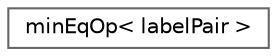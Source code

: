 digraph "Graphical Class Hierarchy"
{
 // LATEX_PDF_SIZE
  bgcolor="transparent";
  edge [fontname=Helvetica,fontsize=10,labelfontname=Helvetica,labelfontsize=10];
  node [fontname=Helvetica,fontsize=10,shape=box,height=0.2,width=0.4];
  rankdir="LR";
  Node0 [id="Node000000",label="minEqOp\< labelPair \>",height=0.2,width=0.4,color="grey40", fillcolor="white", style="filled",URL="$classFoam_1_1minEqOp_3_01labelPair_01_4.html",tooltip=" "];
}
